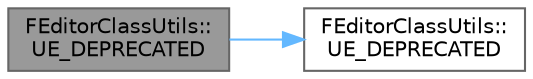digraph "FEditorClassUtils::UE_DEPRECATED"
{
 // INTERACTIVE_SVG=YES
 // LATEX_PDF_SIZE
  bgcolor="transparent";
  edge [fontname=Helvetica,fontsize=10,labelfontname=Helvetica,labelfontsize=10];
  node [fontname=Helvetica,fontsize=10,shape=box,height=0.2,width=0.4];
  rankdir="LR";
  Node1 [id="Node000001",label="FEditorClassUtils::\lUE_DEPRECATED",height=0.2,width=0.4,color="gray40", fillcolor="grey60", style="filled", fontcolor="black",tooltip="Gets the object path of the class associated with the specified asset (i.e."];
  Node1 -> Node2 [id="edge1_Node000001_Node000002",color="steelblue1",style="solid",tooltip=" "];
  Node2 [id="Node000002",label="FEditorClassUtils::\lUE_DEPRECATED",height=0.2,width=0.4,color="grey40", fillcolor="white", style="filled",URL="$d7/dc8/namespaceFEditorClassUtils.html#a4a88288f913aece43a86a32ea1a2768a",tooltip="Gets the class path from the asset tag (i.e."];
}
